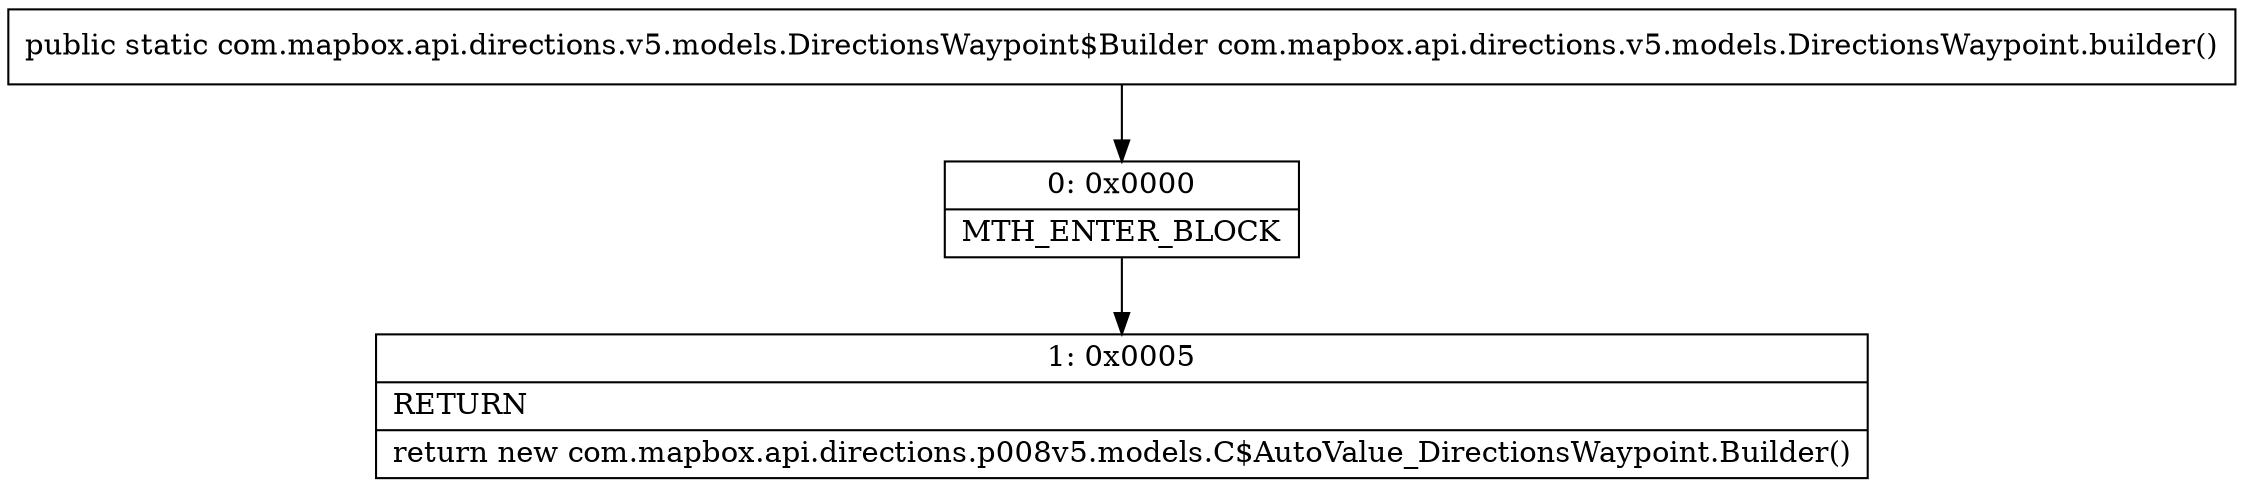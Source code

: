 digraph "CFG forcom.mapbox.api.directions.v5.models.DirectionsWaypoint.builder()Lcom\/mapbox\/api\/directions\/v5\/models\/DirectionsWaypoint$Builder;" {
Node_0 [shape=record,label="{0\:\ 0x0000|MTH_ENTER_BLOCK\l}"];
Node_1 [shape=record,label="{1\:\ 0x0005|RETURN\l|return new com.mapbox.api.directions.p008v5.models.C$AutoValue_DirectionsWaypoint.Builder()\l}"];
MethodNode[shape=record,label="{public static com.mapbox.api.directions.v5.models.DirectionsWaypoint$Builder com.mapbox.api.directions.v5.models.DirectionsWaypoint.builder() }"];
MethodNode -> Node_0;
Node_0 -> Node_1;
}

